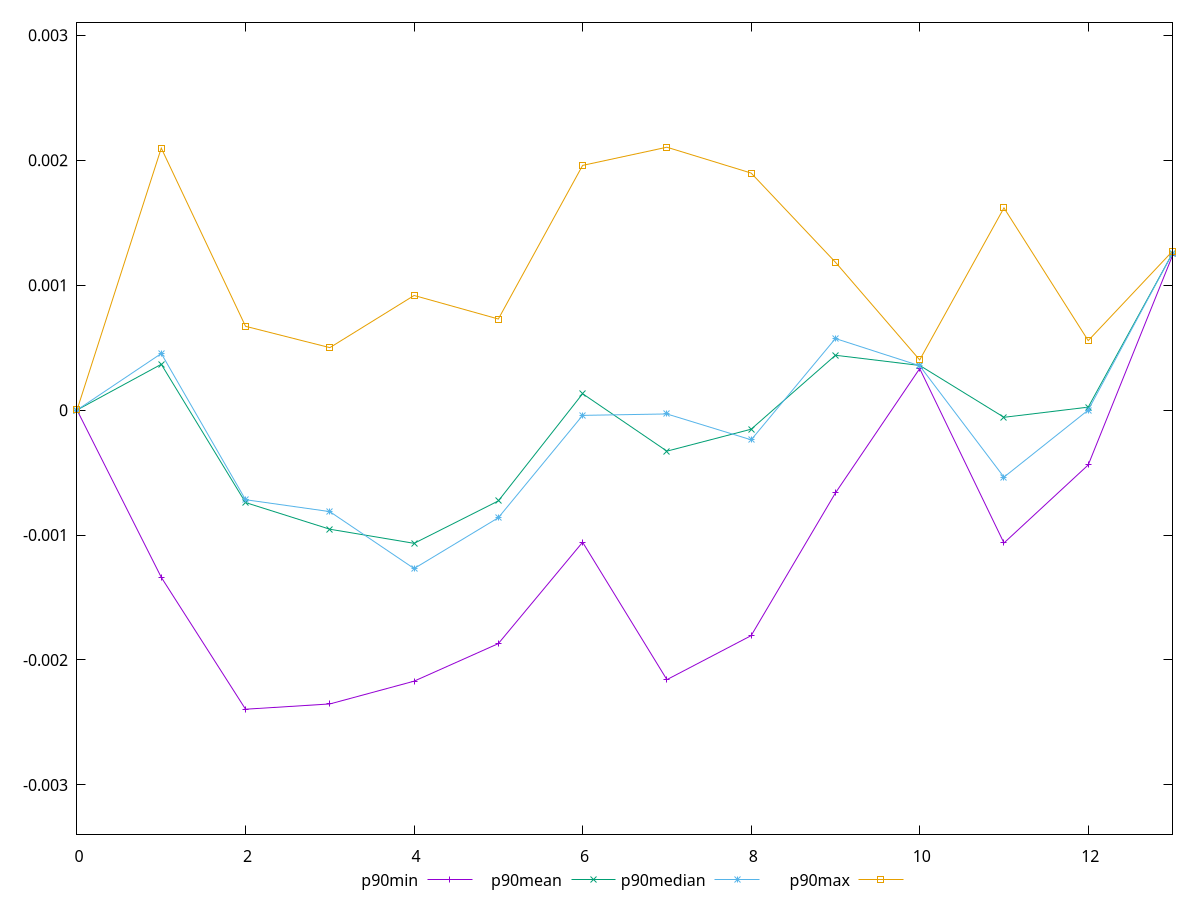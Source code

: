 reset

$p90Min <<EOF
0 9.161314996730674e-7
1 -0.0013384783369402547
2 -0.0023941883465096693
3 -0.002351999160069755
4 -0.0021697083777997388
5 -0.0018687856457741897
6 -0.0010574425432016796
7 -0.0021574016333571334
8 -0.0018050816229632158
9 -0.0006632005185757073
10 0.0003326779769345367
11 -0.0010634129171966488
12 -0.0004385238459152452
13 0.0012373602858666399
EOF

$p90Mean <<EOF
0 9.646739517098868e-7
1 0.0003670607654013708
2 -0.0007400315373475822
3 -0.0009533988164630425
4 -0.0010663191876907712
5 -0.0007266227657263038
6 0.00013139420269324994
7 -0.0003283798517977234
8 -0.00015256433796005328
9 0.0004390985598854208
10 0.00035770860990420915
11 -0.00005738915089655286
12 0.000023962204792226853
13 0.0012553085625765501
EOF

$p90Median <<EOF
0 9.658550176816495e-7
1 0.0004532373420270186
2 -0.0007172037706616771
3 -0.0008124898856150767
4 -0.0012682282628813486
5 -0.0008610774724614572
6 -0.00004200230479366393
7 -0.000030664859878553604
8 -0.00023784071057776217
9 0.0005730085671561719
10 0.0003550239467162708
11 -0.0005363384250841819
12 6.878503397034219e-7
13 0.0012558952408901868
EOF

$p90Max <<EOF
0 0.0000010195544074997897
1 0.0020974295255597715
2 0.0006709027244320917
3 0.0005001708959944826
4 0.0009177493193797409
5 0.000729357550876964
6 0.001959145588463651
7 0.002104602497242756
8 0.001897553126329933
9 0.0011840238326757124
10 0.00040180410969004043
11 0.0016189222783108304
12 0.0005565024167685339
13 0.0012721044043261076
EOF

set key outside below
set xrange [0:13]
set yrange [-0.0033941883465096693:0.0031046024972427562]
set trange [-0.0033941883465096693:0.0031046024972427562]
set terminal svg size 640, 560 enhanced background rgb 'white'
set output "reprap/meta/score-difference/progression/value.svg"

plot $p90Min title "p90min" with linespoints, \
     $p90Mean title "p90mean" with linespoints, \
     $p90Median title "p90median" with linespoints, \
     $p90Max title "p90max" with linespoints

reset
